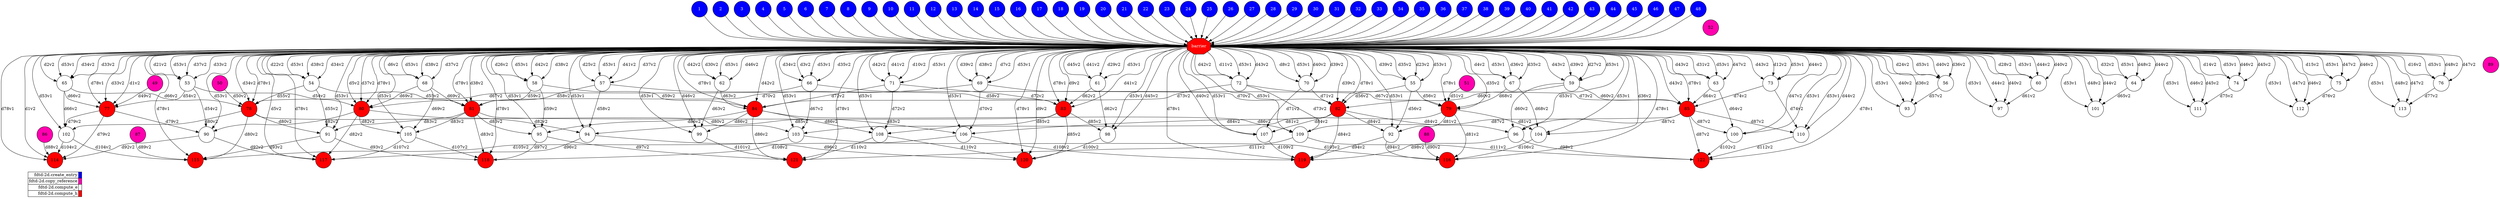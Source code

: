 digraph {
  rankdir=TB;
  labeljust="l";
  subgraph dependence_graph {
    ranksep=0.20;
    node[height=0.75];

1[shape=circle, style=filled fillcolor="#0000ff" fontcolor="#ffffff"];
2[shape=circle, style=filled fillcolor="#0000ff" fontcolor="#ffffff"];
3[shape=circle, style=filled fillcolor="#0000ff" fontcolor="#ffffff"];
4[shape=circle, style=filled fillcolor="#0000ff" fontcolor="#ffffff"];
5[shape=circle, style=filled fillcolor="#0000ff" fontcolor="#ffffff"];
6[shape=circle, style=filled fillcolor="#0000ff" fontcolor="#ffffff"];
7[shape=circle, style=filled fillcolor="#0000ff" fontcolor="#ffffff"];
8[shape=circle, style=filled fillcolor="#0000ff" fontcolor="#ffffff"];
9[shape=circle, style=filled fillcolor="#0000ff" fontcolor="#ffffff"];
10[shape=circle, style=filled fillcolor="#0000ff" fontcolor="#ffffff"];
11[shape=circle, style=filled fillcolor="#0000ff" fontcolor="#ffffff"];
12[shape=circle, style=filled fillcolor="#0000ff" fontcolor="#ffffff"];
13[shape=circle, style=filled fillcolor="#0000ff" fontcolor="#ffffff"];
14[shape=circle, style=filled fillcolor="#0000ff" fontcolor="#ffffff"];
15[shape=circle, style=filled fillcolor="#0000ff" fontcolor="#ffffff"];
16[shape=circle, style=filled fillcolor="#0000ff" fontcolor="#ffffff"];
17[shape=circle, style=filled fillcolor="#0000ff" fontcolor="#ffffff"];
18[shape=circle, style=filled fillcolor="#0000ff" fontcolor="#ffffff"];
19[shape=circle, style=filled fillcolor="#0000ff" fontcolor="#ffffff"];
20[shape=circle, style=filled fillcolor="#0000ff" fontcolor="#ffffff"];
21[shape=circle, style=filled fillcolor="#0000ff" fontcolor="#ffffff"];
22[shape=circle, style=filled fillcolor="#0000ff" fontcolor="#ffffff"];
23[shape=circle, style=filled fillcolor="#0000ff" fontcolor="#ffffff"];
24[shape=circle, style=filled fillcolor="#0000ff" fontcolor="#ffffff"];
25[shape=circle, style=filled fillcolor="#0000ff" fontcolor="#ffffff"];
26[shape=circle, style=filled fillcolor="#0000ff" fontcolor="#ffffff"];
27[shape=circle, style=filled fillcolor="#0000ff" fontcolor="#ffffff"];
28[shape=circle, style=filled fillcolor="#0000ff" fontcolor="#ffffff"];
29[shape=circle, style=filled fillcolor="#0000ff" fontcolor="#ffffff"];
30[shape=circle, style=filled fillcolor="#0000ff" fontcolor="#ffffff"];
31[shape=circle, style=filled fillcolor="#0000ff" fontcolor="#ffffff"];
32[shape=circle, style=filled fillcolor="#0000ff" fontcolor="#ffffff"];
33[shape=circle, style=filled fillcolor="#0000ff" fontcolor="#ffffff"];
34[shape=circle, style=filled fillcolor="#0000ff" fontcolor="#ffffff"];
35[shape=circle, style=filled fillcolor="#0000ff" fontcolor="#ffffff"];
36[shape=circle, style=filled fillcolor="#0000ff" fontcolor="#ffffff"];
37[shape=circle, style=filled fillcolor="#0000ff" fontcolor="#ffffff"];
38[shape=circle, style=filled fillcolor="#0000ff" fontcolor="#ffffff"];
39[shape=circle, style=filled fillcolor="#0000ff" fontcolor="#ffffff"];
40[shape=circle, style=filled fillcolor="#0000ff" fontcolor="#ffffff"];
41[shape=circle, style=filled fillcolor="#0000ff" fontcolor="#ffffff"];
42[shape=circle, style=filled fillcolor="#0000ff" fontcolor="#ffffff"];
43[shape=circle, style=filled fillcolor="#0000ff" fontcolor="#ffffff"];
44[shape=circle, style=filled fillcolor="#0000ff" fontcolor="#ffffff"];
45[shape=circle, style=filled fillcolor="#0000ff" fontcolor="#ffffff"];
46[shape=circle, style=filled fillcolor="#0000ff" fontcolor="#ffffff"];
47[shape=circle, style=filled fillcolor="#0000ff" fontcolor="#ffffff"];
48[shape=circle, style=filled fillcolor="#0000ff" fontcolor="#ffffff"];
Synchro1[label="barrier", shape=octagon, style=filled fillcolor="#ff0000" fontcolor="#FFFFFF"];
22 -> Synchro1;
48 -> Synchro1;
1 -> Synchro1;
20 -> Synchro1;
8 -> Synchro1;
46 -> Synchro1;
24 -> Synchro1;
39 -> Synchro1;
11 -> Synchro1;
34 -> Synchro1;
47 -> Synchro1;
30 -> Synchro1;
29 -> Synchro1;
44 -> Synchro1;
45 -> Synchro1;
3 -> Synchro1;
31 -> Synchro1;
12 -> Synchro1;
36 -> Synchro1;
25 -> Synchro1;
37 -> Synchro1;
32 -> Synchro1;
42 -> Synchro1;
13 -> Synchro1;
18 -> Synchro1;
19 -> Synchro1;
10 -> Synchro1;
23 -> Synchro1;
35 -> Synchro1;
9 -> Synchro1;
17 -> Synchro1;
33 -> Synchro1;
38 -> Synchro1;
7 -> Synchro1;
15 -> Synchro1;
21 -> Synchro1;
43 -> Synchro1;
2 -> Synchro1;
4 -> Synchro1;
14 -> Synchro1;
28 -> Synchro1;
6 -> Synchro1;
5 -> Synchro1;
26 -> Synchro1;
27 -> Synchro1;
16 -> Synchro1;
41 -> Synchro1;
40 -> Synchro1;
49[shape=circle, style=filled fillcolor="#ff00ae" fontcolor="#000000"];
50[shape=circle, style=filled fillcolor="#ff00ae" fontcolor="#000000"];
51[shape=circle, style=filled fillcolor="#ff00ae" fontcolor="#000000"];
52[shape=circle, style=filled fillcolor="#ff00ae" fontcolor="#000000"];
53[shape=circle, style=filled fillcolor="#ffffff" fontcolor="#000000"];
Synchro1 -> 53[ label="d21v2" ];
Synchro1 -> 53[ label="d53v1" ];
Synchro1 -> 53[ label="d37v2" ];
Synchro1 -> 53[ label="d33v2" ];
54[shape=circle, style=filled fillcolor="#ffffff" fontcolor="#000000"];
Synchro1 -> 54[ label="d22v2" ];
Synchro1 -> 54[ label="d53v1" ];
Synchro1 -> 54[ label="d38v2" ];
Synchro1 -> 54[ label="d34v2" ];
55[shape=circle, style=filled fillcolor="#ffffff" fontcolor="#000000"];
Synchro1 -> 55[ label="d23v2" ];
Synchro1 -> 55[ label="d53v1" ];
Synchro1 -> 55[ label="d39v2" ];
Synchro1 -> 55[ label="d35v2" ];
56[shape=circle, style=filled fillcolor="#ffffff" fontcolor="#000000"];
Synchro1 -> 56[ label="d24v2" ];
Synchro1 -> 56[ label="d53v1" ];
Synchro1 -> 56[ label="d40v2" ];
Synchro1 -> 56[ label="d36v2" ];
57[shape=circle, style=filled fillcolor="#ffffff" fontcolor="#000000"];
Synchro1 -> 57[ label="d25v2" ];
Synchro1 -> 57[ label="d53v1" ];
Synchro1 -> 57[ label="d41v2" ];
Synchro1 -> 57[ label="d37v2" ];
58[shape=circle, style=filled fillcolor="#ffffff" fontcolor="#000000"];
Synchro1 -> 58[ label="d26v2" ];
Synchro1 -> 58[ label="d53v1" ];
Synchro1 -> 58[ label="d42v2" ];
Synchro1 -> 58[ label="d38v2" ];
59[shape=circle, style=filled fillcolor="#ffffff" fontcolor="#000000"];
Synchro1 -> 59[ label="d27v2" ];
Synchro1 -> 59[ label="d53v1" ];
Synchro1 -> 59[ label="d43v2" ];
Synchro1 -> 59[ label="d39v2" ];
60[shape=circle, style=filled fillcolor="#ffffff" fontcolor="#000000"];
Synchro1 -> 60[ label="d28v2" ];
Synchro1 -> 60[ label="d53v1" ];
Synchro1 -> 60[ label="d44v2" ];
Synchro1 -> 60[ label="d40v2" ];
61[shape=circle, style=filled fillcolor="#ffffff" fontcolor="#000000"];
Synchro1 -> 61[ label="d29v2" ];
Synchro1 -> 61[ label="d53v1" ];
Synchro1 -> 61[ label="d45v2" ];
Synchro1 -> 61[ label="d41v2" ];
62[shape=circle, style=filled fillcolor="#ffffff" fontcolor="#000000"];
Synchro1 -> 62[ label="d30v2" ];
Synchro1 -> 62[ label="d53v1" ];
Synchro1 -> 62[ label="d46v2" ];
Synchro1 -> 62[ label="d42v2" ];
63[shape=circle, style=filled fillcolor="#ffffff" fontcolor="#000000"];
Synchro1 -> 63[ label="d31v2" ];
Synchro1 -> 63[ label="d53v1" ];
Synchro1 -> 63[ label="d47v2" ];
Synchro1 -> 63[ label="d43v2" ];
64[shape=circle, style=filled fillcolor="#ffffff" fontcolor="#000000"];
Synchro1 -> 64[ label="d32v2" ];
Synchro1 -> 64[ label="d53v1" ];
Synchro1 -> 64[ label="d48v2" ];
Synchro1 -> 64[ label="d44v2" ];
65[shape=circle, style=filled fillcolor="#ffffff" fontcolor="#000000"];
Synchro1 -> 65[ label="d2v2" ];
Synchro1 -> 65[ label="d53v1" ];
Synchro1 -> 65[ label="d34v2" ];
Synchro1 -> 65[ label="d33v2" ];
66[shape=circle, style=filled fillcolor="#ffffff" fontcolor="#000000"];
Synchro1 -> 66[ label="d3v2" ];
Synchro1 -> 66[ label="d53v1" ];
Synchro1 -> 66[ label="d35v2" ];
Synchro1 -> 66[ label="d34v2" ];
67[shape=circle, style=filled fillcolor="#ffffff" fontcolor="#000000"];
Synchro1 -> 67[ label="d4v2" ];
Synchro1 -> 67[ label="d53v1" ];
Synchro1 -> 67[ label="d36v2" ];
Synchro1 -> 67[ label="d35v2" ];
68[shape=circle, style=filled fillcolor="#ffffff" fontcolor="#000000"];
Synchro1 -> 68[ label="d6v2" ];
Synchro1 -> 68[ label="d53v1" ];
Synchro1 -> 68[ label="d38v2" ];
Synchro1 -> 68[ label="d37v2" ];
69[shape=circle, style=filled fillcolor="#ffffff" fontcolor="#000000"];
Synchro1 -> 69[ label="d7v2" ];
Synchro1 -> 69[ label="d53v1" ];
Synchro1 -> 69[ label="d39v2" ];
Synchro1 -> 69[ label="d38v2" ];
70[shape=circle, style=filled fillcolor="#ffffff" fontcolor="#000000"];
Synchro1 -> 70[ label="d8v2" ];
Synchro1 -> 70[ label="d53v1" ];
Synchro1 -> 70[ label="d40v2" ];
Synchro1 -> 70[ label="d39v2" ];
71[shape=circle, style=filled fillcolor="#ffffff" fontcolor="#000000"];
Synchro1 -> 71[ label="d10v2" ];
Synchro1 -> 71[ label="d53v1" ];
Synchro1 -> 71[ label="d42v2" ];
Synchro1 -> 71[ label="d41v2" ];
72[shape=circle, style=filled fillcolor="#ffffff" fontcolor="#000000"];
Synchro1 -> 72[ label="d11v2" ];
Synchro1 -> 72[ label="d53v1" ];
Synchro1 -> 72[ label="d43v2" ];
Synchro1 -> 72[ label="d42v2" ];
73[shape=circle, style=filled fillcolor="#ffffff" fontcolor="#000000"];
Synchro1 -> 73[ label="d12v2" ];
Synchro1 -> 73[ label="d53v1" ];
Synchro1 -> 73[ label="d44v2" ];
Synchro1 -> 73[ label="d43v2" ];
74[shape=circle, style=filled fillcolor="#ffffff" fontcolor="#000000"];
Synchro1 -> 74[ label="d14v2" ];
Synchro1 -> 74[ label="d53v1" ];
Synchro1 -> 74[ label="d46v2" ];
Synchro1 -> 74[ label="d45v2" ];
75[shape=circle, style=filled fillcolor="#ffffff" fontcolor="#000000"];
Synchro1 -> 75[ label="d15v2" ];
Synchro1 -> 75[ label="d53v1" ];
Synchro1 -> 75[ label="d47v2" ];
Synchro1 -> 75[ label="d46v2" ];
76[shape=circle, style=filled fillcolor="#ffffff" fontcolor="#000000"];
Synchro1 -> 76[ label="d16v2" ];
Synchro1 -> 76[ label="d53v1" ];
Synchro1 -> 76[ label="d48v2" ];
Synchro1 -> 76[ label="d47v2" ];
77[shape=circle, style=filled fillcolor="#ff0000" fontcolor="#000000"];
Synchro1 -> 77[ label="d33v2" ];
Synchro1 -> 77[ label="d78v1" ];
65 -> 77[ label="d66v2" ];
Synchro1 -> 77[ label="d1v2" ];
53 -> 77[ label="d54v2" ];
49 -> 77[ label="d49v2" ];
78[shape=circle, style=filled fillcolor="#ff0000" fontcolor="#000000"];
Synchro1 -> 78[ label="d34v2" ];
Synchro1 -> 78[ label="d78v1" ];
66 -> 78[ label="d67v2" ];
65 -> 78[ label="d66v2" ];
54 -> 78[ label="d55v2" ];
50 -> 78[ label="d50v2" ];
79[shape=circle, style=filled fillcolor="#ff0000" fontcolor="#000000"];
Synchro1 -> 79[ label="d35v2" ];
Synchro1 -> 79[ label="d78v1" ];
67 -> 79[ label="d68v2" ];
66 -> 79[ label="d67v2" ];
55 -> 79[ label="d56v2" ];
51 -> 79[ label="d51v2" ];
80[shape=circle, style=filled fillcolor="#ff0000" fontcolor="#000000"];
Synchro1 -> 80[ label="d37v2" ];
Synchro1 -> 80[ label="d78v1" ];
68 -> 80[ label="d69v2" ];
Synchro1 -> 80[ label="d5v2" ];
57 -> 80[ label="d58v2" ];
53 -> 80[ label="d54v2" ];
81[shape=circle, style=filled fillcolor="#ff0000" fontcolor="#000000"];
Synchro1 -> 81[ label="d38v2" ];
Synchro1 -> 81[ label="d78v1" ];
69 -> 81[ label="d70v2" ];
68 -> 81[ label="d69v2" ];
58 -> 81[ label="d59v2" ];
54 -> 81[ label="d55v2" ];
82[shape=circle, style=filled fillcolor="#ff0000" fontcolor="#000000"];
Synchro1 -> 82[ label="d39v2" ];
Synchro1 -> 82[ label="d78v1" ];
70 -> 82[ label="d71v2" ];
69 -> 82[ label="d70v2" ];
59 -> 82[ label="d60v2" ];
55 -> 82[ label="d56v2" ];
83[shape=circle, style=filled fillcolor="#ff0000" fontcolor="#000000"];
Synchro1 -> 83[ label="d41v2" ];
Synchro1 -> 83[ label="d78v1" ];
71 -> 83[ label="d72v2" ];
Synchro1 -> 83[ label="d9v2" ];
61 -> 83[ label="d62v2" ];
57 -> 83[ label="d58v2" ];
84[shape=circle, style=filled fillcolor="#ff0000" fontcolor="#000000"];
Synchro1 -> 84[ label="d42v2" ];
Synchro1 -> 84[ label="d78v1" ];
72 -> 84[ label="d73v2" ];
71 -> 84[ label="d72v2" ];
62 -> 84[ label="d63v2" ];
58 -> 84[ label="d59v2" ];
85[shape=circle, style=filled fillcolor="#ff0000" fontcolor="#000000"];
Synchro1 -> 85[ label="d43v2" ];
Synchro1 -> 85[ label="d78v1" ];
73 -> 85[ label="d74v2" ];
72 -> 85[ label="d73v2" ];
63 -> 85[ label="d64v2" ];
59 -> 85[ label="d60v2" ];
86[shape=circle, style=filled fillcolor="#ff00ae" fontcolor="#000000"];
87[shape=circle, style=filled fillcolor="#ff00ae" fontcolor="#000000"];
88[shape=circle, style=filled fillcolor="#ff00ae" fontcolor="#000000"];
89[shape=circle, style=filled fillcolor="#ff00ae" fontcolor="#000000"];
90[shape=circle, style=filled fillcolor="#ffffff" fontcolor="#000000"];
53 -> 90[ label="d54v2" ];
Synchro1 -> 90[ label="d53v1" ];
80 -> 90[ label="d82v2" ];
77 -> 90[ label="d79v2" ];
91[shape=circle, style=filled fillcolor="#ffffff" fontcolor="#000000"];
54 -> 91[ label="d55v2" ];
Synchro1 -> 91[ label="d53v1" ];
81 -> 91[ label="d83v2" ];
78 -> 91[ label="d80v2" ];
92[shape=circle, style=filled fillcolor="#ffffff" fontcolor="#000000"];
55 -> 92[ label="d56v2" ];
Synchro1 -> 92[ label="d53v1" ];
82 -> 92[ label="d84v2" ];
79 -> 92[ label="d81v2" ];
93[shape=circle, style=filled fillcolor="#ffffff" fontcolor="#000000"];
56 -> 93[ label="d57v2" ];
Synchro1 -> 93[ label="d53v1" ];
Synchro1 -> 93[ label="d40v2" ];
Synchro1 -> 93[ label="d36v2" ];
94[shape=circle, style=filled fillcolor="#ffffff" fontcolor="#000000"];
57 -> 94[ label="d58v2" ];
Synchro1 -> 94[ label="d53v1" ];
83 -> 94[ label="d85v2" ];
80 -> 94[ label="d82v2" ];
95[shape=circle, style=filled fillcolor="#ffffff" fontcolor="#000000"];
58 -> 95[ label="d59v2" ];
Synchro1 -> 95[ label="d53v1" ];
84 -> 95[ label="d86v2" ];
81 -> 95[ label="d83v2" ];
96[shape=circle, style=filled fillcolor="#ffffff" fontcolor="#000000"];
59 -> 96[ label="d60v2" ];
Synchro1 -> 96[ label="d53v1" ];
85 -> 96[ label="d87v2" ];
82 -> 96[ label="d84v2" ];
97[shape=circle, style=filled fillcolor="#ffffff" fontcolor="#000000"];
60 -> 97[ label="d61v2" ];
Synchro1 -> 97[ label="d53v1" ];
Synchro1 -> 97[ label="d44v2" ];
Synchro1 -> 97[ label="d40v2" ];
98[shape=circle, style=filled fillcolor="#ffffff" fontcolor="#000000"];
61 -> 98[ label="d62v2" ];
Synchro1 -> 98[ label="d53v1" ];
Synchro1 -> 98[ label="d45v2" ];
83 -> 98[ label="d85v2" ];
99[shape=circle, style=filled fillcolor="#ffffff" fontcolor="#000000"];
62 -> 99[ label="d63v2" ];
Synchro1 -> 99[ label="d53v1" ];
Synchro1 -> 99[ label="d46v2" ];
84 -> 99[ label="d86v2" ];
100[shape=circle, style=filled fillcolor="#ffffff" fontcolor="#000000"];
63 -> 100[ label="d64v2" ];
Synchro1 -> 100[ label="d53v1" ];
Synchro1 -> 100[ label="d47v2" ];
85 -> 100[ label="d87v2" ];
101[shape=circle, style=filled fillcolor="#ffffff" fontcolor="#000000"];
64 -> 101[ label="d65v2" ];
Synchro1 -> 101[ label="d53v1" ];
Synchro1 -> 101[ label="d48v2" ];
Synchro1 -> 101[ label="d44v2" ];
102[shape=circle, style=filled fillcolor="#ffffff" fontcolor="#000000"];
65 -> 102[ label="d66v2" ];
Synchro1 -> 102[ label="d53v1" ];
78 -> 102[ label="d80v2" ];
77 -> 102[ label="d79v2" ];
103[shape=circle, style=filled fillcolor="#ffffff" fontcolor="#000000"];
66 -> 103[ label="d67v2" ];
Synchro1 -> 103[ label="d53v1" ];
79 -> 103[ label="d81v2" ];
78 -> 103[ label="d80v2" ];
104[shape=circle, style=filled fillcolor="#ffffff" fontcolor="#000000"];
67 -> 104[ label="d68v2" ];
Synchro1 -> 104[ label="d53v1" ];
Synchro1 -> 104[ label="d36v2" ];
79 -> 104[ label="d81v2" ];
105[shape=circle, style=filled fillcolor="#ffffff" fontcolor="#000000"];
68 -> 105[ label="d69v2" ];
Synchro1 -> 105[ label="d53v1" ];
81 -> 105[ label="d83v2" ];
80 -> 105[ label="d82v2" ];
106[shape=circle, style=filled fillcolor="#ffffff" fontcolor="#000000"];
69 -> 106[ label="d70v2" ];
Synchro1 -> 106[ label="d53v1" ];
82 -> 106[ label="d84v2" ];
81 -> 106[ label="d83v2" ];
107[shape=circle, style=filled fillcolor="#ffffff" fontcolor="#000000"];
70 -> 107[ label="d71v2" ];
Synchro1 -> 107[ label="d53v1" ];
Synchro1 -> 107[ label="d40v2" ];
82 -> 107[ label="d84v2" ];
108[shape=circle, style=filled fillcolor="#ffffff" fontcolor="#000000"];
71 -> 108[ label="d72v2" ];
Synchro1 -> 108[ label="d53v1" ];
84 -> 108[ label="d86v2" ];
83 -> 108[ label="d85v2" ];
109[shape=circle, style=filled fillcolor="#ffffff" fontcolor="#000000"];
72 -> 109[ label="d73v2" ];
Synchro1 -> 109[ label="d53v1" ];
85 -> 109[ label="d87v2" ];
84 -> 109[ label="d86v2" ];
110[shape=circle, style=filled fillcolor="#ffffff" fontcolor="#000000"];
73 -> 110[ label="d74v2" ];
Synchro1 -> 110[ label="d53v1" ];
Synchro1 -> 110[ label="d44v2" ];
85 -> 110[ label="d87v2" ];
111[shape=circle, style=filled fillcolor="#ffffff" fontcolor="#000000"];
74 -> 111[ label="d75v2" ];
Synchro1 -> 111[ label="d53v1" ];
Synchro1 -> 111[ label="d46v2" ];
Synchro1 -> 111[ label="d45v2" ];
112[shape=circle, style=filled fillcolor="#ffffff" fontcolor="#000000"];
75 -> 112[ label="d76v2" ];
Synchro1 -> 112[ label="d53v1" ];
Synchro1 -> 112[ label="d47v2" ];
Synchro1 -> 112[ label="d46v2" ];
113[shape=circle, style=filled fillcolor="#ffffff" fontcolor="#000000"];
76 -> 113[ label="d77v2" ];
Synchro1 -> 113[ label="d53v1" ];
Synchro1 -> 113[ label="d48v2" ];
Synchro1 -> 113[ label="d47v2" ];
114[shape=circle, style=filled fillcolor="#ff0000" fontcolor="#000000"];
77 -> 114[ label="d79v2" ];
Synchro1 -> 114[ label="d78v1" ];
102 -> 114[ label="d104v2" ];
Synchro1 -> 114[ label="d1v2" ];
90 -> 114[ label="d92v2" ];
86 -> 114[ label="d88v2" ];
115[shape=circle, style=filled fillcolor="#ff0000" fontcolor="#000000"];
78 -> 115[ label="d80v2" ];
Synchro1 -> 115[ label="d78v1" ];
103 -> 115[ label="d105v2" ];
102 -> 115[ label="d104v2" ];
91 -> 115[ label="d93v2" ];
87 -> 115[ label="d89v2" ];
116[shape=circle, style=filled fillcolor="#ff0000" fontcolor="#000000"];
79 -> 116[ label="d81v2" ];
Synchro1 -> 116[ label="d78v1" ];
104 -> 116[ label="d106v2" ];
103 -> 116[ label="d105v2" ];
92 -> 116[ label="d94v2" ];
88 -> 116[ label="d90v2" ];
117[shape=circle, style=filled fillcolor="#ff0000" fontcolor="#000000"];
80 -> 117[ label="d82v2" ];
Synchro1 -> 117[ label="d78v1" ];
105 -> 117[ label="d107v2" ];
Synchro1 -> 117[ label="d5v2" ];
94 -> 117[ label="d96v2" ];
90 -> 117[ label="d92v2" ];
118[shape=circle, style=filled fillcolor="#ff0000" fontcolor="#000000"];
81 -> 118[ label="d83v2" ];
Synchro1 -> 118[ label="d78v1" ];
106 -> 118[ label="d108v2" ];
105 -> 118[ label="d107v2" ];
95 -> 118[ label="d97v2" ];
91 -> 118[ label="d93v2" ];
119[shape=circle, style=filled fillcolor="#ff0000" fontcolor="#000000"];
82 -> 119[ label="d84v2" ];
Synchro1 -> 119[ label="d78v1" ];
107 -> 119[ label="d109v2" ];
106 -> 119[ label="d108v2" ];
96 -> 119[ label="d98v2" ];
92 -> 119[ label="d94v2" ];
120[shape=circle, style=filled fillcolor="#ff0000" fontcolor="#000000"];
83 -> 120[ label="d85v2" ];
Synchro1 -> 120[ label="d78v1" ];
108 -> 120[ label="d110v2" ];
Synchro1 -> 120[ label="d9v2" ];
98 -> 120[ label="d100v2" ];
94 -> 120[ label="d96v2" ];
121[shape=circle, style=filled fillcolor="#ff0000" fontcolor="#000000"];
84 -> 121[ label="d86v2" ];
Synchro1 -> 121[ label="d78v1" ];
109 -> 121[ label="d111v2" ];
108 -> 121[ label="d110v2" ];
99 -> 121[ label="d101v2" ];
95 -> 121[ label="d97v2" ];
122[shape=circle, style=filled fillcolor="#ff0000" fontcolor="#000000"];
85 -> 122[ label="d87v2" ];
Synchro1 -> 122[ label="d78v1" ];
110 -> 122[ label="d112v2" ];
109 -> 122[ label="d111v2" ];
100 -> 122[ label="d102v2" ];
96 -> 122[ label="d98v2" ];  }
  subgraph legend {
    rank=sink;
    node [shape=plaintext, height=0.75];
    ranksep=0.20;
    label = "Legend";
    key [label=<
      <table border="0" cellpadding="2" cellspacing="0" cellborder="1">
<tr>
<td align="right">fdtd-2d.create_entry</td>
<td bgcolor="#0000ff">&nbsp;</td>
</tr>
<tr>
<td align="right">fdtd-2d.copy_reference</td>
<td bgcolor="#ff00ae">&nbsp;</td>
</tr>
<tr>
<td align="right">fdtd-2d.compute_e</td>
<td bgcolor="#ffffff">&nbsp;</td>
</tr>
<tr>
<td align="right">fdtd-2d.compute_h</td>
<td bgcolor="#ff0000">&nbsp;</td>
</tr>
      </table>
    >]
  }
}
